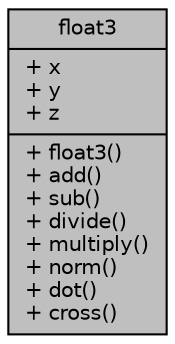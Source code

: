 digraph "float3"
{
 // LATEX_PDF_SIZE
  edge [fontname="Helvetica",fontsize="10",labelfontname="Helvetica",labelfontsize="10"];
  node [fontname="Helvetica",fontsize="10",shape=record];
  Node1 [label="{float3\n|+ x\l+ y\l+ z\l|+ float3()\l+ add()\l+ sub()\l+ divide()\l+ multiply()\l+ norm()\l+ dot()\l+ cross()\l}",height=0.2,width=0.4,color="black", fillcolor="grey75", style="filled", fontcolor="black",tooltip="Represents a 3D vector of floats for use on both the CPU and GPU."];
}
